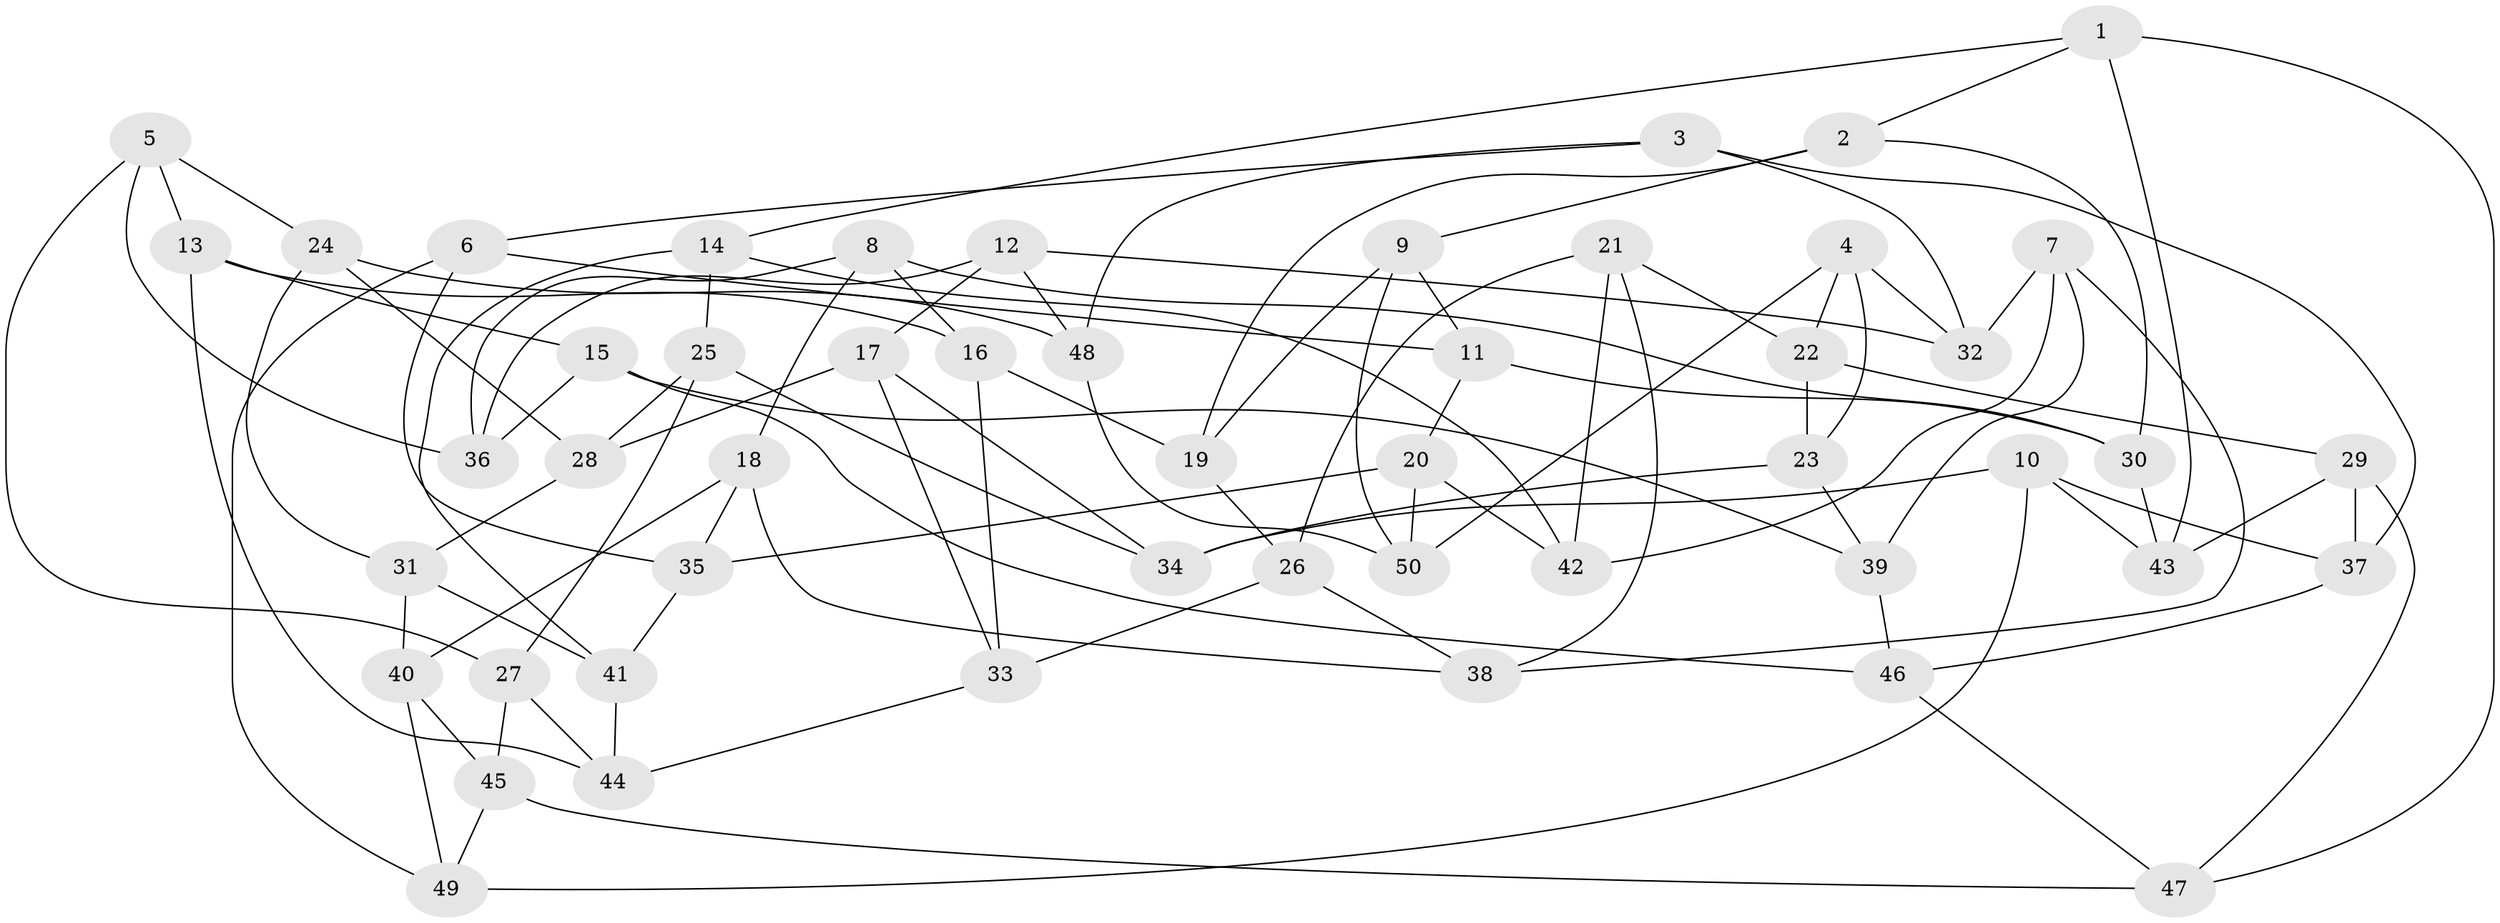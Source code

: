 // Generated by graph-tools (version 1.1) at 2025/57/03/09/25 04:57:48]
// undirected, 50 vertices, 100 edges
graph export_dot {
graph [start="1"]
  node [color=gray90,style=filled];
  1;
  2;
  3;
  4;
  5;
  6;
  7;
  8;
  9;
  10;
  11;
  12;
  13;
  14;
  15;
  16;
  17;
  18;
  19;
  20;
  21;
  22;
  23;
  24;
  25;
  26;
  27;
  28;
  29;
  30;
  31;
  32;
  33;
  34;
  35;
  36;
  37;
  38;
  39;
  40;
  41;
  42;
  43;
  44;
  45;
  46;
  47;
  48;
  49;
  50;
  1 -- 43;
  1 -- 14;
  1 -- 47;
  1 -- 2;
  2 -- 9;
  2 -- 19;
  2 -- 30;
  3 -- 48;
  3 -- 37;
  3 -- 32;
  3 -- 6;
  4 -- 23;
  4 -- 22;
  4 -- 32;
  4 -- 50;
  5 -- 13;
  5 -- 27;
  5 -- 24;
  5 -- 36;
  6 -- 49;
  6 -- 35;
  6 -- 11;
  7 -- 39;
  7 -- 32;
  7 -- 42;
  7 -- 38;
  8 -- 36;
  8 -- 16;
  8 -- 18;
  8 -- 30;
  9 -- 11;
  9 -- 50;
  9 -- 19;
  10 -- 34;
  10 -- 49;
  10 -- 43;
  10 -- 37;
  11 -- 30;
  11 -- 20;
  12 -- 36;
  12 -- 32;
  12 -- 48;
  12 -- 17;
  13 -- 16;
  13 -- 15;
  13 -- 44;
  14 -- 25;
  14 -- 42;
  14 -- 41;
  15 -- 46;
  15 -- 36;
  15 -- 39;
  16 -- 19;
  16 -- 33;
  17 -- 33;
  17 -- 34;
  17 -- 28;
  18 -- 38;
  18 -- 35;
  18 -- 40;
  19 -- 26;
  20 -- 35;
  20 -- 42;
  20 -- 50;
  21 -- 38;
  21 -- 42;
  21 -- 26;
  21 -- 22;
  22 -- 23;
  22 -- 29;
  23 -- 34;
  23 -- 39;
  24 -- 31;
  24 -- 28;
  24 -- 48;
  25 -- 27;
  25 -- 28;
  25 -- 34;
  26 -- 38;
  26 -- 33;
  27 -- 45;
  27 -- 44;
  28 -- 31;
  29 -- 37;
  29 -- 43;
  29 -- 47;
  30 -- 43;
  31 -- 40;
  31 -- 41;
  33 -- 44;
  35 -- 41;
  37 -- 46;
  39 -- 46;
  40 -- 49;
  40 -- 45;
  41 -- 44;
  45 -- 49;
  45 -- 47;
  46 -- 47;
  48 -- 50;
}
